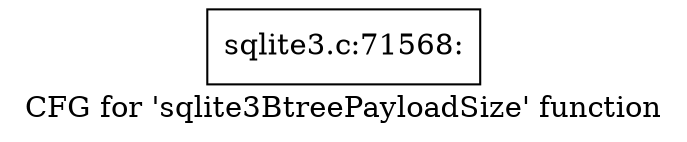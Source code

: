 digraph "CFG for 'sqlite3BtreePayloadSize' function" {
	label="CFG for 'sqlite3BtreePayloadSize' function";

	Node0x55c0f78c22c0 [shape=record,label="{sqlite3.c:71568:}"];
}
